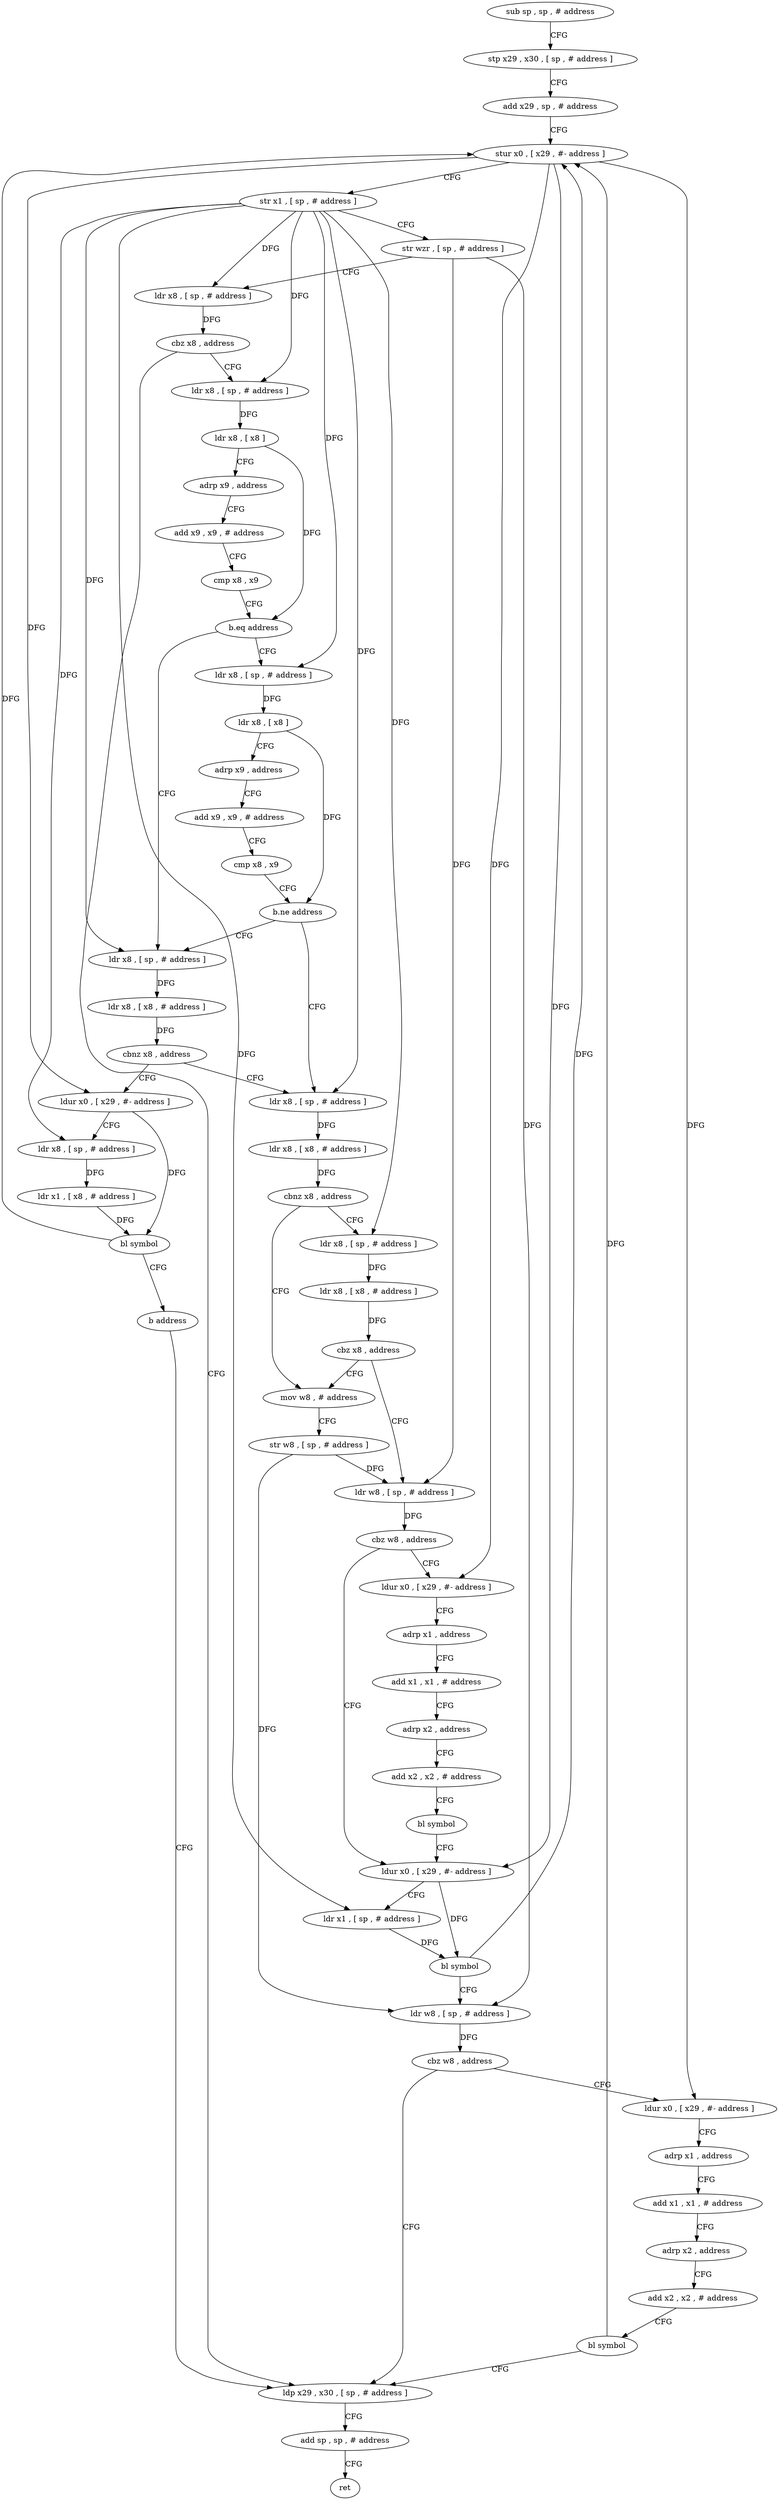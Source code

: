 digraph "func" {
"4225960" [label = "sub sp , sp , # address" ]
"4225964" [label = "stp x29 , x30 , [ sp , # address ]" ]
"4225968" [label = "add x29 , sp , # address" ]
"4225972" [label = "stur x0 , [ x29 , #- address ]" ]
"4225976" [label = "str x1 , [ sp , # address ]" ]
"4225980" [label = "str wzr , [ sp , # address ]" ]
"4225984" [label = "ldr x8 , [ sp , # address ]" ]
"4225988" [label = "cbz x8 , address" ]
"4226180" [label = "ldp x29 , x30 , [ sp , # address ]" ]
"4225992" [label = "ldr x8 , [ sp , # address ]" ]
"4226184" [label = "add sp , sp , # address" ]
"4226188" [label = "ret" ]
"4225996" [label = "ldr x8 , [ x8 ]" ]
"4226000" [label = "adrp x9 , address" ]
"4226004" [label = "add x9 , x9 , # address" ]
"4226008" [label = "cmp x8 , x9" ]
"4226012" [label = "b.eq address" ]
"4226040" [label = "ldr x8 , [ sp , # address ]" ]
"4226016" [label = "ldr x8 , [ sp , # address ]" ]
"4226044" [label = "ldr x8 , [ x8 , # address ]" ]
"4226048" [label = "cbnz x8 , address" ]
"4226072" [label = "ldr x8 , [ sp , # address ]" ]
"4226052" [label = "ldur x0 , [ x29 , #- address ]" ]
"4226020" [label = "ldr x8 , [ x8 ]" ]
"4226024" [label = "adrp x9 , address" ]
"4226028" [label = "add x9 , x9 , # address" ]
"4226032" [label = "cmp x8 , x9" ]
"4226036" [label = "b.ne address" ]
"4226076" [label = "ldr x8 , [ x8 , # address ]" ]
"4226080" [label = "cbnz x8 , address" ]
"4226096" [label = "mov w8 , # address" ]
"4226084" [label = "ldr x8 , [ sp , # address ]" ]
"4226056" [label = "ldr x8 , [ sp , # address ]" ]
"4226060" [label = "ldr x1 , [ x8 , # address ]" ]
"4226064" [label = "bl symbol" ]
"4226068" [label = "b address" ]
"4226100" [label = "str w8 , [ sp , # address ]" ]
"4226104" [label = "ldr w8 , [ sp , # address ]" ]
"4226088" [label = "ldr x8 , [ x8 , # address ]" ]
"4226092" [label = "cbz x8 , address" ]
"4226136" [label = "ldur x0 , [ x29 , #- address ]" ]
"4226140" [label = "ldr x1 , [ sp , # address ]" ]
"4226144" [label = "bl symbol" ]
"4226148" [label = "ldr w8 , [ sp , # address ]" ]
"4226152" [label = "cbz w8 , address" ]
"4226156" [label = "ldur x0 , [ x29 , #- address ]" ]
"4226112" [label = "ldur x0 , [ x29 , #- address ]" ]
"4226116" [label = "adrp x1 , address" ]
"4226120" [label = "add x1 , x1 , # address" ]
"4226124" [label = "adrp x2 , address" ]
"4226128" [label = "add x2 , x2 , # address" ]
"4226132" [label = "bl symbol" ]
"4226108" [label = "cbz w8 , address" ]
"4226160" [label = "adrp x1 , address" ]
"4226164" [label = "add x1 , x1 , # address" ]
"4226168" [label = "adrp x2 , address" ]
"4226172" [label = "add x2 , x2 , # address" ]
"4226176" [label = "bl symbol" ]
"4225960" -> "4225964" [ label = "CFG" ]
"4225964" -> "4225968" [ label = "CFG" ]
"4225968" -> "4225972" [ label = "CFG" ]
"4225972" -> "4225976" [ label = "CFG" ]
"4225972" -> "4226052" [ label = "DFG" ]
"4225972" -> "4226136" [ label = "DFG" ]
"4225972" -> "4226112" [ label = "DFG" ]
"4225972" -> "4226156" [ label = "DFG" ]
"4225976" -> "4225980" [ label = "CFG" ]
"4225976" -> "4225984" [ label = "DFG" ]
"4225976" -> "4225992" [ label = "DFG" ]
"4225976" -> "4226040" [ label = "DFG" ]
"4225976" -> "4226016" [ label = "DFG" ]
"4225976" -> "4226072" [ label = "DFG" ]
"4225976" -> "4226056" [ label = "DFG" ]
"4225976" -> "4226084" [ label = "DFG" ]
"4225976" -> "4226140" [ label = "DFG" ]
"4225980" -> "4225984" [ label = "CFG" ]
"4225980" -> "4226104" [ label = "DFG" ]
"4225980" -> "4226148" [ label = "DFG" ]
"4225984" -> "4225988" [ label = "DFG" ]
"4225988" -> "4226180" [ label = "CFG" ]
"4225988" -> "4225992" [ label = "CFG" ]
"4226180" -> "4226184" [ label = "CFG" ]
"4225992" -> "4225996" [ label = "DFG" ]
"4226184" -> "4226188" [ label = "CFG" ]
"4225996" -> "4226000" [ label = "CFG" ]
"4225996" -> "4226012" [ label = "DFG" ]
"4226000" -> "4226004" [ label = "CFG" ]
"4226004" -> "4226008" [ label = "CFG" ]
"4226008" -> "4226012" [ label = "CFG" ]
"4226012" -> "4226040" [ label = "CFG" ]
"4226012" -> "4226016" [ label = "CFG" ]
"4226040" -> "4226044" [ label = "DFG" ]
"4226016" -> "4226020" [ label = "DFG" ]
"4226044" -> "4226048" [ label = "DFG" ]
"4226048" -> "4226072" [ label = "CFG" ]
"4226048" -> "4226052" [ label = "CFG" ]
"4226072" -> "4226076" [ label = "DFG" ]
"4226052" -> "4226056" [ label = "CFG" ]
"4226052" -> "4226064" [ label = "DFG" ]
"4226020" -> "4226024" [ label = "CFG" ]
"4226020" -> "4226036" [ label = "DFG" ]
"4226024" -> "4226028" [ label = "CFG" ]
"4226028" -> "4226032" [ label = "CFG" ]
"4226032" -> "4226036" [ label = "CFG" ]
"4226036" -> "4226072" [ label = "CFG" ]
"4226036" -> "4226040" [ label = "CFG" ]
"4226076" -> "4226080" [ label = "DFG" ]
"4226080" -> "4226096" [ label = "CFG" ]
"4226080" -> "4226084" [ label = "CFG" ]
"4226096" -> "4226100" [ label = "CFG" ]
"4226084" -> "4226088" [ label = "DFG" ]
"4226056" -> "4226060" [ label = "DFG" ]
"4226060" -> "4226064" [ label = "DFG" ]
"4226064" -> "4226068" [ label = "CFG" ]
"4226064" -> "4225972" [ label = "DFG" ]
"4226068" -> "4226180" [ label = "CFG" ]
"4226100" -> "4226104" [ label = "DFG" ]
"4226100" -> "4226148" [ label = "DFG" ]
"4226104" -> "4226108" [ label = "DFG" ]
"4226088" -> "4226092" [ label = "DFG" ]
"4226092" -> "4226104" [ label = "CFG" ]
"4226092" -> "4226096" [ label = "CFG" ]
"4226136" -> "4226140" [ label = "CFG" ]
"4226136" -> "4226144" [ label = "DFG" ]
"4226140" -> "4226144" [ label = "DFG" ]
"4226144" -> "4226148" [ label = "CFG" ]
"4226144" -> "4225972" [ label = "DFG" ]
"4226148" -> "4226152" [ label = "DFG" ]
"4226152" -> "4226180" [ label = "CFG" ]
"4226152" -> "4226156" [ label = "CFG" ]
"4226156" -> "4226160" [ label = "CFG" ]
"4226112" -> "4226116" [ label = "CFG" ]
"4226116" -> "4226120" [ label = "CFG" ]
"4226120" -> "4226124" [ label = "CFG" ]
"4226124" -> "4226128" [ label = "CFG" ]
"4226128" -> "4226132" [ label = "CFG" ]
"4226132" -> "4226136" [ label = "CFG" ]
"4226108" -> "4226136" [ label = "CFG" ]
"4226108" -> "4226112" [ label = "CFG" ]
"4226160" -> "4226164" [ label = "CFG" ]
"4226164" -> "4226168" [ label = "CFG" ]
"4226168" -> "4226172" [ label = "CFG" ]
"4226172" -> "4226176" [ label = "CFG" ]
"4226176" -> "4226180" [ label = "CFG" ]
"4226176" -> "4225972" [ label = "DFG" ]
}
